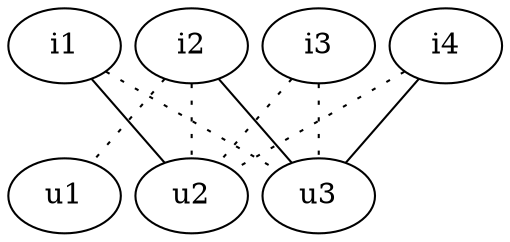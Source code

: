 
graph G {
    nodesep = 0.1;

    i1
    i2
    i3
    i4

    u1
    u2
    u3

    { rank = same; i1; i2; i3; i4 }
    { rank = same; u1; u2; u3 }

    // Trick to force ordering
    {
        edge[style=invisible]
        i1 -- i2 -- i3 -- i4
        u1 -- u2 -- u3
    }

    {
        edge[style=dotted]
        i1 -- u3
        i4 -- u2
        i2 -- u1
        i2 -- u2
        i3 -- u2
        i3 -- u3
    }

    i1 -- u2
    i2 -- u3
    i4 -- u3

}

